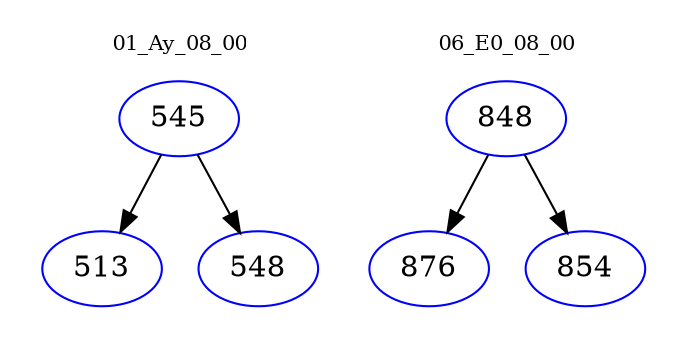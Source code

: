 digraph{
subgraph cluster_0 {
color = white
label = "01_Ay_08_00";
fontsize=10;
T0_545 [label="545", color="blue"]
T0_545 -> T0_513 [color="black"]
T0_513 [label="513", color="blue"]
T0_545 -> T0_548 [color="black"]
T0_548 [label="548", color="blue"]
}
subgraph cluster_1 {
color = white
label = "06_E0_08_00";
fontsize=10;
T1_848 [label="848", color="blue"]
T1_848 -> T1_876 [color="black"]
T1_876 [label="876", color="blue"]
T1_848 -> T1_854 [color="black"]
T1_854 [label="854", color="blue"]
}
}
